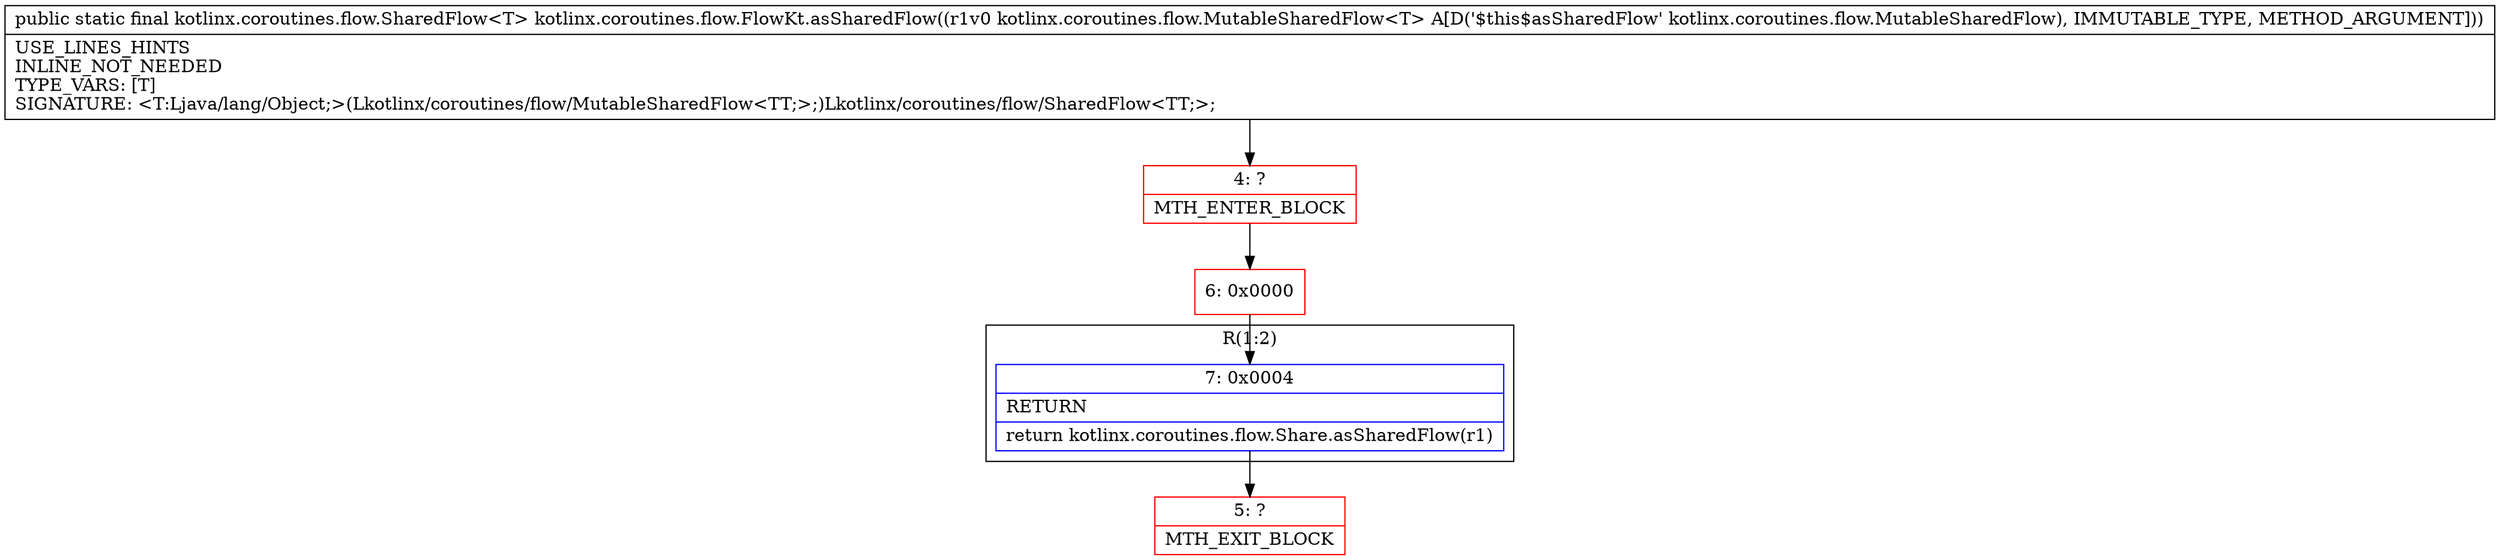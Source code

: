 digraph "CFG forkotlinx.coroutines.flow.FlowKt.asSharedFlow(Lkotlinx\/coroutines\/flow\/MutableSharedFlow;)Lkotlinx\/coroutines\/flow\/SharedFlow;" {
subgraph cluster_Region_553585821 {
label = "R(1:2)";
node [shape=record,color=blue];
Node_7 [shape=record,label="{7\:\ 0x0004|RETURN\l|return kotlinx.coroutines.flow.Share.asSharedFlow(r1)\l}"];
}
Node_4 [shape=record,color=red,label="{4\:\ ?|MTH_ENTER_BLOCK\l}"];
Node_6 [shape=record,color=red,label="{6\:\ 0x0000}"];
Node_5 [shape=record,color=red,label="{5\:\ ?|MTH_EXIT_BLOCK\l}"];
MethodNode[shape=record,label="{public static final kotlinx.coroutines.flow.SharedFlow\<T\> kotlinx.coroutines.flow.FlowKt.asSharedFlow((r1v0 kotlinx.coroutines.flow.MutableSharedFlow\<T\> A[D('$this$asSharedFlow' kotlinx.coroutines.flow.MutableSharedFlow), IMMUTABLE_TYPE, METHOD_ARGUMENT]))  | USE_LINES_HINTS\lINLINE_NOT_NEEDED\lTYPE_VARS: [T]\lSIGNATURE: \<T:Ljava\/lang\/Object;\>(Lkotlinx\/coroutines\/flow\/MutableSharedFlow\<TT;\>;)Lkotlinx\/coroutines\/flow\/SharedFlow\<TT;\>;\l}"];
MethodNode -> Node_4;Node_7 -> Node_5;
Node_4 -> Node_6;
Node_6 -> Node_7;
}

